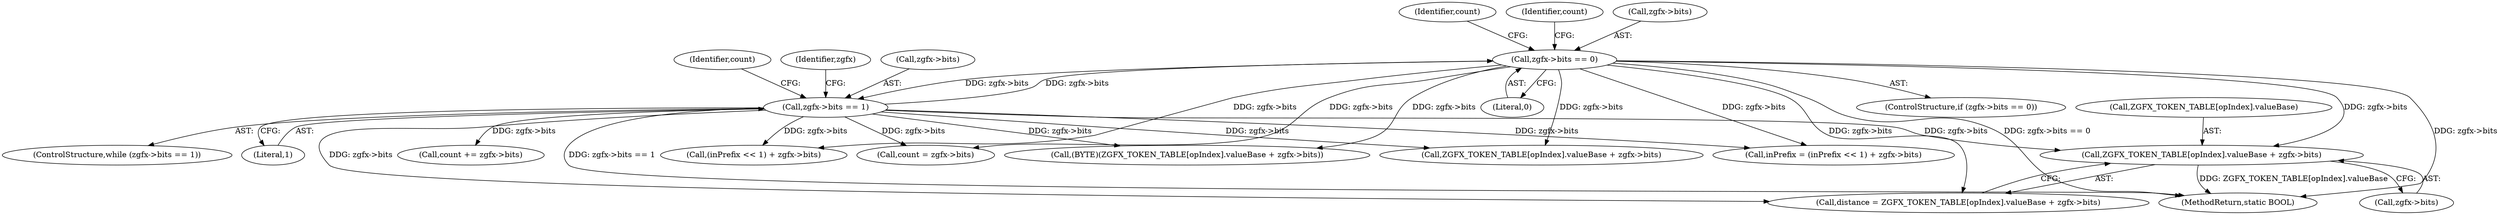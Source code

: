 digraph "0_FreeRDP_17c363a5162fd4dc77b1df54e48d7bd9bf6b3be7_0@pointer" {
"1000346" [label="(Call,ZGFX_TOKEN_TABLE[opIndex].valueBase + zgfx->bits)"];
"1000364" [label="(Call,zgfx->bits == 0)"];
"1000385" [label="(Call,zgfx->bits == 1)"];
"1000255" [label="(Call,(inPrefix << 1) + zgfx->bits)"];
"1000400" [label="(Identifier,zgfx)"];
"1000385" [label="(Call,zgfx->bits == 1)"];
"1000440" [label="(Call,count = zgfx->bits)"];
"1000291" [label="(Call,(BYTE)(ZGFX_TOKEN_TABLE[opIndex].valueBase + zgfx->bits))"];
"1000389" [label="(Literal,1)"];
"1000368" [label="(Literal,0)"];
"1000253" [label="(Call,inPrefix = (inPrefix << 1) + zgfx->bits)"];
"1000386" [label="(Call,zgfx->bits)"];
"1000344" [label="(Call,distance = ZGFX_TOKEN_TABLE[opIndex].valueBase + zgfx->bits)"];
"1000392" [label="(Identifier,count)"];
"1000364" [label="(Call,zgfx->bits == 0)"];
"1000402" [label="(Call,count += zgfx->bits)"];
"1000501" [label="(MethodReturn,static BOOL)"];
"1000363" [label="(ControlStructure,if (zgfx->bits == 0))"];
"1000376" [label="(Identifier,count)"];
"1000384" [label="(ControlStructure,while (zgfx->bits == 1))"];
"1000352" [label="(Call,zgfx->bits)"];
"1000371" [label="(Identifier,count)"];
"1000346" [label="(Call,ZGFX_TOKEN_TABLE[opIndex].valueBase + zgfx->bits)"];
"1000293" [label="(Call,ZGFX_TOKEN_TABLE[opIndex].valueBase + zgfx->bits)"];
"1000365" [label="(Call,zgfx->bits)"];
"1000347" [label="(Call,ZGFX_TOKEN_TABLE[opIndex].valueBase)"];
"1000346" -> "1000344"  [label="AST: "];
"1000346" -> "1000352"  [label="CFG: "];
"1000347" -> "1000346"  [label="AST: "];
"1000352" -> "1000346"  [label="AST: "];
"1000344" -> "1000346"  [label="CFG: "];
"1000346" -> "1000501"  [label="DDG: ZGFX_TOKEN_TABLE[opIndex].valueBase"];
"1000364" -> "1000346"  [label="DDG: zgfx->bits"];
"1000385" -> "1000346"  [label="DDG: zgfx->bits"];
"1000364" -> "1000363"  [label="AST: "];
"1000364" -> "1000368"  [label="CFG: "];
"1000365" -> "1000364"  [label="AST: "];
"1000368" -> "1000364"  [label="AST: "];
"1000371" -> "1000364"  [label="CFG: "];
"1000376" -> "1000364"  [label="CFG: "];
"1000364" -> "1000501"  [label="DDG: zgfx->bits"];
"1000364" -> "1000501"  [label="DDG: zgfx->bits == 0"];
"1000364" -> "1000253"  [label="DDG: zgfx->bits"];
"1000364" -> "1000255"  [label="DDG: zgfx->bits"];
"1000364" -> "1000291"  [label="DDG: zgfx->bits"];
"1000364" -> "1000293"  [label="DDG: zgfx->bits"];
"1000364" -> "1000344"  [label="DDG: zgfx->bits"];
"1000385" -> "1000364"  [label="DDG: zgfx->bits"];
"1000364" -> "1000385"  [label="DDG: zgfx->bits"];
"1000364" -> "1000440"  [label="DDG: zgfx->bits"];
"1000385" -> "1000384"  [label="AST: "];
"1000385" -> "1000389"  [label="CFG: "];
"1000386" -> "1000385"  [label="AST: "];
"1000389" -> "1000385"  [label="AST: "];
"1000392" -> "1000385"  [label="CFG: "];
"1000400" -> "1000385"  [label="CFG: "];
"1000385" -> "1000501"  [label="DDG: zgfx->bits == 1"];
"1000385" -> "1000253"  [label="DDG: zgfx->bits"];
"1000385" -> "1000255"  [label="DDG: zgfx->bits"];
"1000385" -> "1000291"  [label="DDG: zgfx->bits"];
"1000385" -> "1000293"  [label="DDG: zgfx->bits"];
"1000385" -> "1000344"  [label="DDG: zgfx->bits"];
"1000385" -> "1000402"  [label="DDG: zgfx->bits"];
"1000385" -> "1000440"  [label="DDG: zgfx->bits"];
}
